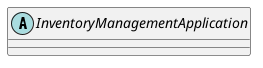 @startuml
'https://plantuml.com/class-diagram

abstract class InventoryManagementApplication


@enduml